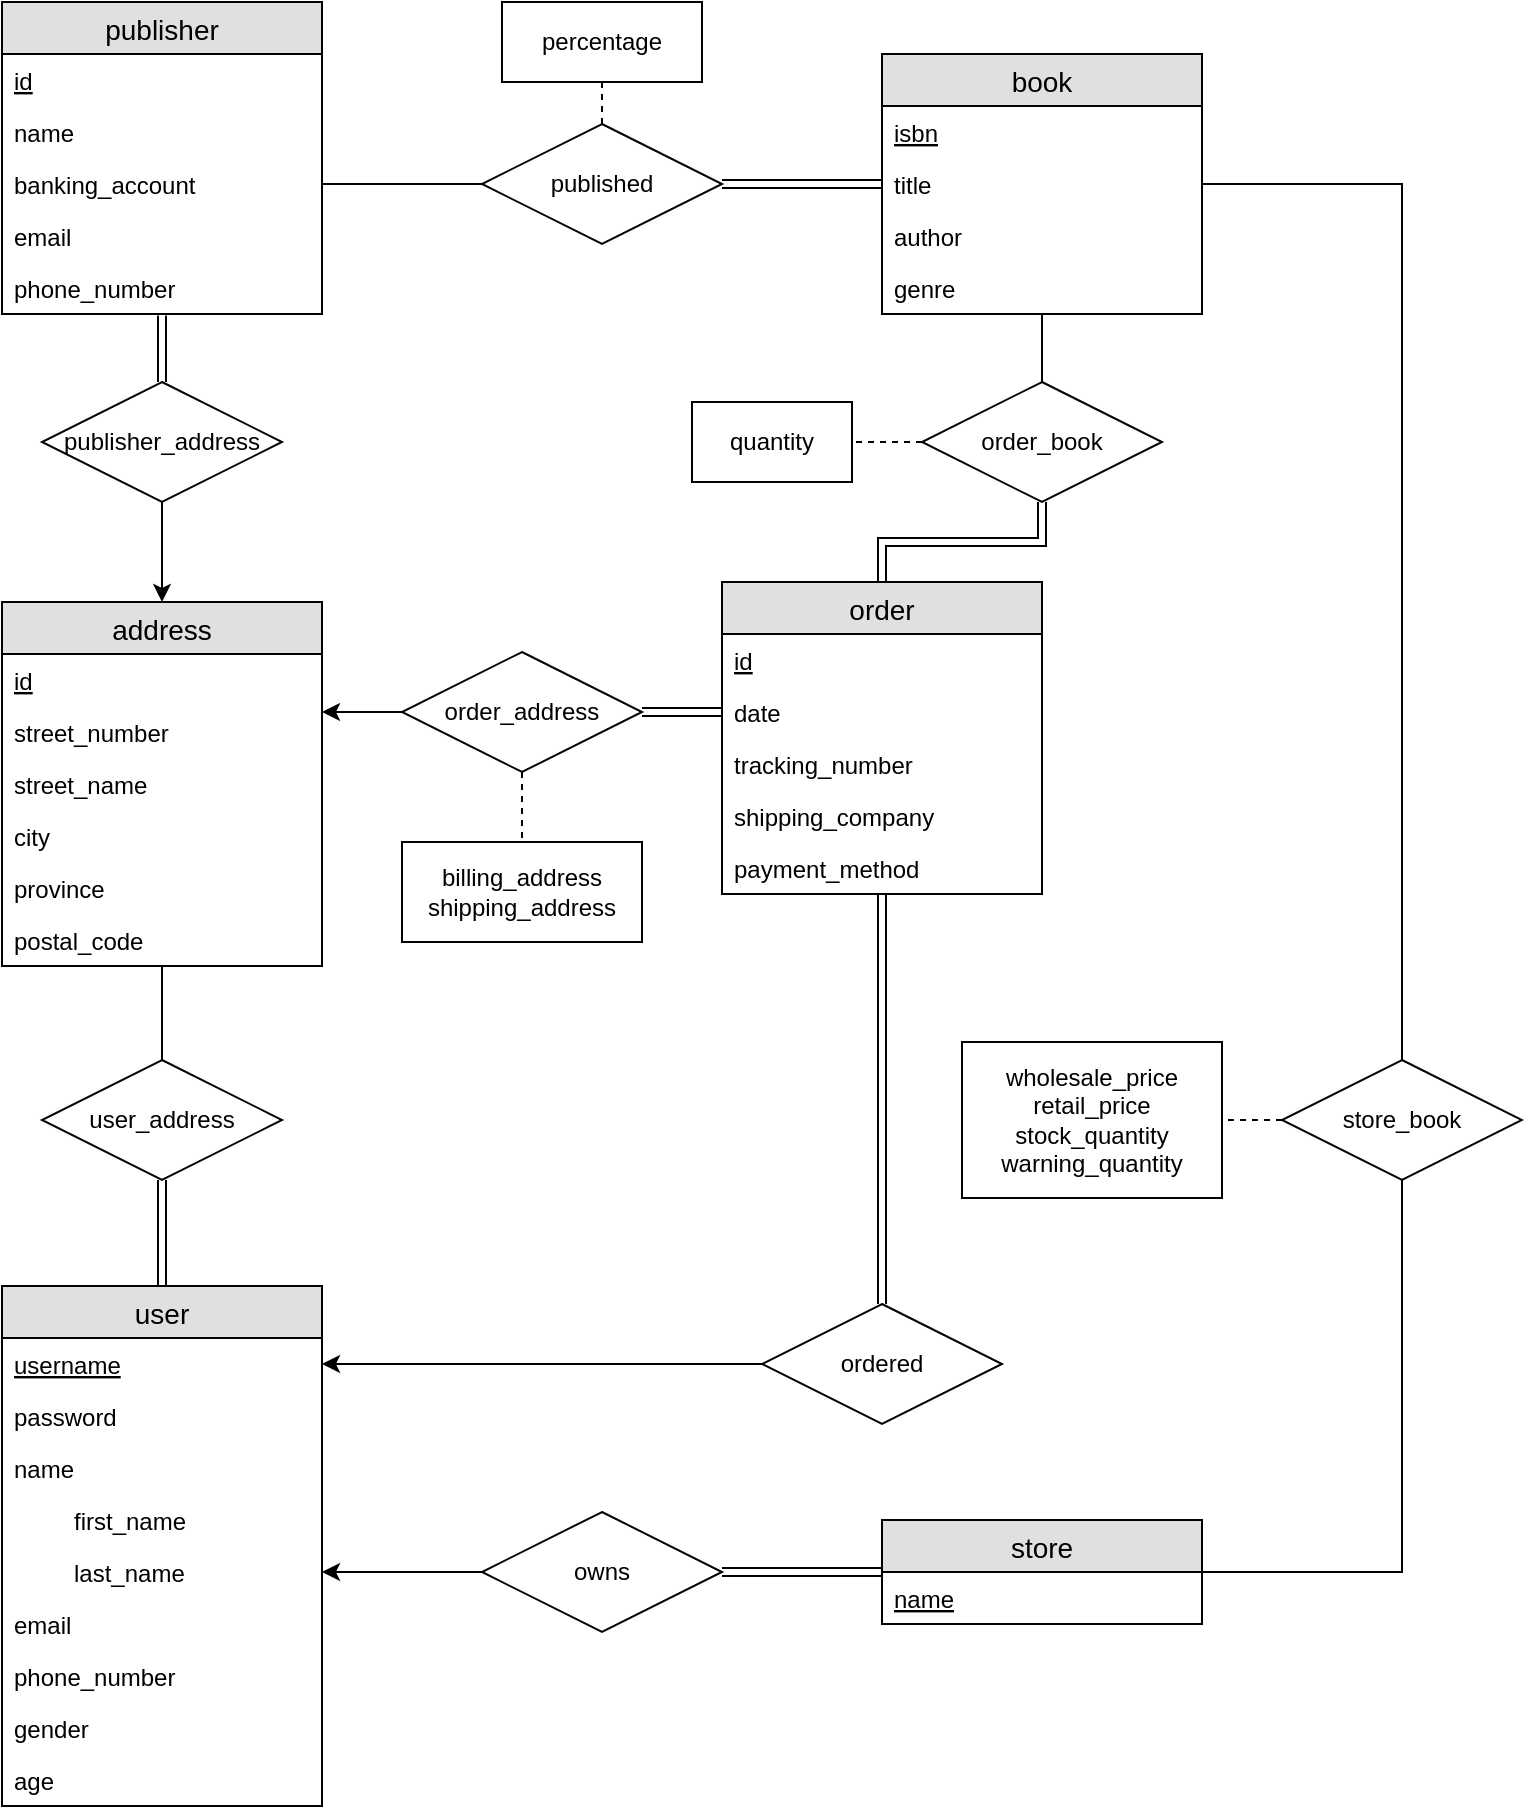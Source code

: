 <mxfile version="12.8.6" type="device"><diagram id="yfBQ-HOSyiXLejvY3fIL" name="Page-1"><mxGraphModel dx="1673" dy="931" grid="1" gridSize="10" guides="1" tooltips="1" connect="1" arrows="1" fold="1" page="1" pageScale="1" pageWidth="850" pageHeight="1100" math="0" shadow="0"><root><mxCell id="0"/><mxCell id="1" parent="0"/><mxCell id="_ZGO0kbLoGnRzJAZCeMT-1" value="publisher" style="swimlane;fontStyle=0;childLayout=stackLayout;horizontal=1;startSize=26;fillColor=#e0e0e0;horizontalStack=0;resizeParent=1;resizeParentMax=0;resizeLast=0;collapsible=1;marginBottom=0;swimlaneFillColor=#ffffff;align=center;fontSize=14;" vertex="1" parent="1"><mxGeometry x="40" y="40" width="160" height="156" as="geometry"/></mxCell><mxCell id="_ZGO0kbLoGnRzJAZCeMT-2" value="id" style="text;strokeColor=none;fillColor=none;spacingLeft=4;spacingRight=4;overflow=hidden;rotatable=0;points=[[0,0.5],[1,0.5]];portConstraint=eastwest;fontSize=12;fontStyle=4" vertex="1" parent="_ZGO0kbLoGnRzJAZCeMT-1"><mxGeometry y="26" width="160" height="26" as="geometry"/></mxCell><mxCell id="_ZGO0kbLoGnRzJAZCeMT-3" value="name" style="text;strokeColor=none;fillColor=none;spacingLeft=4;spacingRight=4;overflow=hidden;rotatable=0;points=[[0,0.5],[1,0.5]];portConstraint=eastwest;fontSize=12;" vertex="1" parent="_ZGO0kbLoGnRzJAZCeMT-1"><mxGeometry y="52" width="160" height="26" as="geometry"/></mxCell><mxCell id="_ZGO0kbLoGnRzJAZCeMT-7" value="banking_account" style="text;strokeColor=none;fillColor=none;spacingLeft=4;spacingRight=4;overflow=hidden;rotatable=0;points=[[0,0.5],[1,0.5]];portConstraint=eastwest;fontSize=12;" vertex="1" parent="_ZGO0kbLoGnRzJAZCeMT-1"><mxGeometry y="78" width="160" height="26" as="geometry"/></mxCell><mxCell id="_ZGO0kbLoGnRzJAZCeMT-9" value="email" style="text;strokeColor=none;fillColor=none;spacingLeft=4;spacingRight=4;overflow=hidden;rotatable=0;points=[[0,0.5],[1,0.5]];portConstraint=eastwest;fontSize=12;" vertex="1" parent="_ZGO0kbLoGnRzJAZCeMT-1"><mxGeometry y="104" width="160" height="26" as="geometry"/></mxCell><mxCell id="_ZGO0kbLoGnRzJAZCeMT-10" value="phone_number" style="text;strokeColor=none;fillColor=none;spacingLeft=4;spacingRight=4;overflow=hidden;rotatable=0;points=[[0,0.5],[1,0.5]];portConstraint=eastwest;fontSize=12;" vertex="1" parent="_ZGO0kbLoGnRzJAZCeMT-1"><mxGeometry y="130" width="160" height="26" as="geometry"/></mxCell><mxCell id="_ZGO0kbLoGnRzJAZCeMT-23" style="edgeStyle=orthogonalEdgeStyle;rounded=0;orthogonalLoop=1;jettySize=auto;html=1;exitX=0;exitY=0.5;exitDx=0;exitDy=0;endArrow=none;endFill=0;" edge="1" parent="1" source="_ZGO0kbLoGnRzJAZCeMT-18" target="_ZGO0kbLoGnRzJAZCeMT-7"><mxGeometry relative="1" as="geometry"><mxPoint x="240" y="150" as="targetPoint"/></mxGeometry></mxCell><mxCell id="_ZGO0kbLoGnRzJAZCeMT-24" style="edgeStyle=orthogonalEdgeStyle;rounded=0;orthogonalLoop=1;jettySize=auto;html=1;exitX=1;exitY=0.5;exitDx=0;exitDy=0;endArrow=none;endFill=0;shape=link;" edge="1" parent="1" source="_ZGO0kbLoGnRzJAZCeMT-18" target="_ZGO0kbLoGnRzJAZCeMT-14"><mxGeometry relative="1" as="geometry"/></mxCell><mxCell id="_ZGO0kbLoGnRzJAZCeMT-18" value="published" style="shape=rhombus;perimeter=rhombusPerimeter;whiteSpace=wrap;html=1;align=center;" vertex="1" parent="1"><mxGeometry x="280" y="101" width="120" height="60" as="geometry"/></mxCell><mxCell id="_ZGO0kbLoGnRzJAZCeMT-22" style="edgeStyle=orthogonalEdgeStyle;rounded=0;orthogonalLoop=1;jettySize=auto;html=1;exitX=0.5;exitY=1;exitDx=0;exitDy=0;entryX=0.5;entryY=0;entryDx=0;entryDy=0;endArrow=none;endFill=0;dashed=1;" edge="1" parent="1" source="_ZGO0kbLoGnRzJAZCeMT-20" target="_ZGO0kbLoGnRzJAZCeMT-18"><mxGeometry relative="1" as="geometry"/></mxCell><mxCell id="_ZGO0kbLoGnRzJAZCeMT-20" value="percentage" style="whiteSpace=wrap;html=1;align=center;" vertex="1" parent="1"><mxGeometry x="290" y="40" width="100" height="40" as="geometry"/></mxCell><mxCell id="_ZGO0kbLoGnRzJAZCeMT-11" value="book" style="swimlane;fontStyle=0;childLayout=stackLayout;horizontal=1;startSize=26;fillColor=#e0e0e0;horizontalStack=0;resizeParent=1;resizeParentMax=0;resizeLast=0;collapsible=1;marginBottom=0;swimlaneFillColor=#ffffff;align=center;fontSize=14;" vertex="1" parent="1"><mxGeometry x="480" y="66" width="160" height="130" as="geometry"/></mxCell><mxCell id="_ZGO0kbLoGnRzJAZCeMT-12" value="isbn" style="text;strokeColor=none;fillColor=none;spacingLeft=4;spacingRight=4;overflow=hidden;rotatable=0;points=[[0,0.5],[1,0.5]];portConstraint=eastwest;fontSize=12;fontStyle=4" vertex="1" parent="_ZGO0kbLoGnRzJAZCeMT-11"><mxGeometry y="26" width="160" height="26" as="geometry"/></mxCell><mxCell id="_ZGO0kbLoGnRzJAZCeMT-14" value="title" style="text;strokeColor=none;fillColor=none;spacingLeft=4;spacingRight=4;overflow=hidden;rotatable=0;points=[[0,0.5],[1,0.5]];portConstraint=eastwest;fontSize=12;" vertex="1" parent="_ZGO0kbLoGnRzJAZCeMT-11"><mxGeometry y="52" width="160" height="26" as="geometry"/></mxCell><mxCell id="_ZGO0kbLoGnRzJAZCeMT-15" value="author" style="text;strokeColor=none;fillColor=none;spacingLeft=4;spacingRight=4;overflow=hidden;rotatable=0;points=[[0,0.5],[1,0.5]];portConstraint=eastwest;fontSize=12;" vertex="1" parent="_ZGO0kbLoGnRzJAZCeMT-11"><mxGeometry y="78" width="160" height="26" as="geometry"/></mxCell><mxCell id="_ZGO0kbLoGnRzJAZCeMT-16" value="genre" style="text;strokeColor=none;fillColor=none;spacingLeft=4;spacingRight=4;overflow=hidden;rotatable=0;points=[[0,0.5],[1,0.5]];portConstraint=eastwest;fontSize=12;" vertex="1" parent="_ZGO0kbLoGnRzJAZCeMT-11"><mxGeometry y="104" width="160" height="26" as="geometry"/></mxCell><mxCell id="_ZGO0kbLoGnRzJAZCeMT-89" style="edgeStyle=orthogonalEdgeStyle;rounded=0;orthogonalLoop=1;jettySize=auto;html=1;entryX=0.5;entryY=1.027;entryDx=0;entryDy=0;entryPerimeter=0;endArrow=classic;endFill=1;shape=link;" edge="1" parent="1" source="_ZGO0kbLoGnRzJAZCeMT-88" target="_ZGO0kbLoGnRzJAZCeMT-10"><mxGeometry relative="1" as="geometry"/></mxCell><mxCell id="_ZGO0kbLoGnRzJAZCeMT-90" style="edgeStyle=orthogonalEdgeStyle;rounded=0;orthogonalLoop=1;jettySize=auto;html=1;entryX=0.5;entryY=0;entryDx=0;entryDy=0;endArrow=classic;endFill=1;" edge="1" parent="1" source="_ZGO0kbLoGnRzJAZCeMT-88" target="_ZGO0kbLoGnRzJAZCeMT-54"><mxGeometry relative="1" as="geometry"/></mxCell><mxCell id="_ZGO0kbLoGnRzJAZCeMT-88" value="publisher_address" style="shape=rhombus;perimeter=rhombusPerimeter;whiteSpace=wrap;html=1;align=center;" vertex="1" parent="1"><mxGeometry x="60" y="230" width="120" height="60" as="geometry"/></mxCell><mxCell id="_ZGO0kbLoGnRzJAZCeMT-99" style="edgeStyle=orthogonalEdgeStyle;rounded=0;orthogonalLoop=1;jettySize=auto;html=1;endArrow=classic;endFill=1;entryX=0.5;entryY=1.038;entryDx=0;entryDy=0;entryPerimeter=0;" edge="1" parent="1" source="_ZGO0kbLoGnRzJAZCeMT-98" target="_ZGO0kbLoGnRzJAZCeMT-75"><mxGeometry relative="1" as="geometry"><mxPoint x="120" y="565" as="targetPoint"/></mxGeometry></mxCell><mxCell id="_ZGO0kbLoGnRzJAZCeMT-100" style="edgeStyle=orthogonalEdgeStyle;rounded=0;orthogonalLoop=1;jettySize=auto;html=1;exitX=0.5;exitY=1;exitDx=0;exitDy=0;entryX=0.5;entryY=0;entryDx=0;entryDy=0;endArrow=classic;endFill=1;shape=link;" edge="1" parent="1" source="_ZGO0kbLoGnRzJAZCeMT-98" target="_ZGO0kbLoGnRzJAZCeMT-79"><mxGeometry relative="1" as="geometry"/></mxCell><mxCell id="_ZGO0kbLoGnRzJAZCeMT-98" value="user_address" style="shape=rhombus;perimeter=rhombusPerimeter;whiteSpace=wrap;html=1;align=center;" vertex="1" parent="1"><mxGeometry x="60" y="569" width="120" height="60" as="geometry"/></mxCell><mxCell id="_ZGO0kbLoGnRzJAZCeMT-102" style="edgeStyle=orthogonalEdgeStyle;rounded=0;orthogonalLoop=1;jettySize=auto;html=1;exitX=0;exitY=0.5;exitDx=0;exitDy=0;entryX=1;entryY=0.5;entryDx=0;entryDy=0;endArrow=classic;endFill=1;" edge="1" parent="1" source="_ZGO0kbLoGnRzJAZCeMT-101"><mxGeometry relative="1" as="geometry"><mxPoint x="200" y="395" as="targetPoint"/></mxGeometry></mxCell><mxCell id="_ZGO0kbLoGnRzJAZCeMT-104" style="edgeStyle=orthogonalEdgeStyle;rounded=0;orthogonalLoop=1;jettySize=auto;html=1;exitX=1;exitY=0.5;exitDx=0;exitDy=0;entryX=0;entryY=0.5;entryDx=0;entryDy=0;endArrow=classic;endFill=1;shape=link;" edge="1" parent="1" source="_ZGO0kbLoGnRzJAZCeMT-101" target="_ZGO0kbLoGnRzJAZCeMT-27"><mxGeometry relative="1" as="geometry"/></mxCell><mxCell id="_ZGO0kbLoGnRzJAZCeMT-107" style="edgeStyle=orthogonalEdgeStyle;rounded=0;orthogonalLoop=1;jettySize=auto;html=1;exitX=0.5;exitY=1;exitDx=0;exitDy=0;entryX=0.5;entryY=0;entryDx=0;entryDy=0;endArrow=none;endFill=0;dashed=1;" edge="1" parent="1" source="_ZGO0kbLoGnRzJAZCeMT-101" target="_ZGO0kbLoGnRzJAZCeMT-106"><mxGeometry relative="1" as="geometry"/></mxCell><mxCell id="_ZGO0kbLoGnRzJAZCeMT-101" value="order_address" style="shape=rhombus;perimeter=rhombusPerimeter;whiteSpace=wrap;html=1;align=center;" vertex="1" parent="1"><mxGeometry x="240" y="365" width="120" height="60" as="geometry"/></mxCell><mxCell id="_ZGO0kbLoGnRzJAZCeMT-106" value="&lt;div&gt;billing_address&lt;/div&gt;&lt;div&gt;shipping_address&lt;br&gt;&lt;/div&gt;" style="whiteSpace=wrap;html=1;align=center;" vertex="1" parent="1"><mxGeometry x="240" y="460" width="120" height="50" as="geometry"/></mxCell><mxCell id="_ZGO0kbLoGnRzJAZCeMT-25" value="order" style="swimlane;fontStyle=0;childLayout=stackLayout;horizontal=1;startSize=26;fillColor=#e0e0e0;horizontalStack=0;resizeParent=1;resizeParentMax=0;resizeLast=0;collapsible=1;marginBottom=0;swimlaneFillColor=#ffffff;align=center;fontSize=14;" vertex="1" parent="1"><mxGeometry x="400" y="330" width="160" height="156" as="geometry"/></mxCell><mxCell id="_ZGO0kbLoGnRzJAZCeMT-26" value="id" style="text;strokeColor=none;fillColor=none;spacingLeft=4;spacingRight=4;overflow=hidden;rotatable=0;points=[[0,0.5],[1,0.5]];portConstraint=eastwest;fontSize=12;fontStyle=4" vertex="1" parent="_ZGO0kbLoGnRzJAZCeMT-25"><mxGeometry y="26" width="160" height="26" as="geometry"/></mxCell><mxCell id="_ZGO0kbLoGnRzJAZCeMT-27" value="date" style="text;strokeColor=none;fillColor=none;spacingLeft=4;spacingRight=4;overflow=hidden;rotatable=0;points=[[0,0.5],[1,0.5]];portConstraint=eastwest;fontSize=12;" vertex="1" parent="_ZGO0kbLoGnRzJAZCeMT-25"><mxGeometry y="52" width="160" height="26" as="geometry"/></mxCell><mxCell id="_ZGO0kbLoGnRzJAZCeMT-28" value="tracking_number" style="text;strokeColor=none;fillColor=none;spacingLeft=4;spacingRight=4;overflow=hidden;rotatable=0;points=[[0,0.5],[1,0.5]];portConstraint=eastwest;fontSize=12;" vertex="1" parent="_ZGO0kbLoGnRzJAZCeMT-25"><mxGeometry y="78" width="160" height="26" as="geometry"/></mxCell><mxCell id="_ZGO0kbLoGnRzJAZCeMT-29" value="shipping_company" style="text;strokeColor=none;fillColor=none;spacingLeft=4;spacingRight=4;overflow=hidden;rotatable=0;points=[[0,0.5],[1,0.5]];portConstraint=eastwest;fontSize=12;" vertex="1" parent="_ZGO0kbLoGnRzJAZCeMT-25"><mxGeometry y="104" width="160" height="26" as="geometry"/></mxCell><mxCell id="_ZGO0kbLoGnRzJAZCeMT-78" value="payment_method" style="text;strokeColor=none;fillColor=none;spacingLeft=4;spacingRight=4;overflow=hidden;rotatable=0;points=[[0,0.5],[1,0.5]];portConstraint=eastwest;fontSize=12;" vertex="1" parent="_ZGO0kbLoGnRzJAZCeMT-25"><mxGeometry y="130" width="160" height="26" as="geometry"/></mxCell><mxCell id="_ZGO0kbLoGnRzJAZCeMT-79" value="user" style="swimlane;fontStyle=0;childLayout=stackLayout;horizontal=1;startSize=26;fillColor=#e0e0e0;horizontalStack=0;resizeParent=1;resizeParentMax=0;resizeLast=0;collapsible=1;marginBottom=0;swimlaneFillColor=#ffffff;align=center;fontSize=14;" vertex="1" parent="1"><mxGeometry x="40" y="682" width="160" height="260" as="geometry"/></mxCell><mxCell id="_ZGO0kbLoGnRzJAZCeMT-80" value="username" style="text;strokeColor=none;fillColor=none;spacingLeft=4;spacingRight=4;overflow=hidden;rotatable=0;points=[[0,0.5],[1,0.5]];portConstraint=eastwest;fontSize=12;fontStyle=4" vertex="1" parent="_ZGO0kbLoGnRzJAZCeMT-79"><mxGeometry y="26" width="160" height="26" as="geometry"/></mxCell><mxCell id="_ZGO0kbLoGnRzJAZCeMT-81" value="password" style="text;strokeColor=none;fillColor=none;spacingLeft=4;spacingRight=4;overflow=hidden;rotatable=0;points=[[0,0.5],[1,0.5]];portConstraint=eastwest;fontSize=12;" vertex="1" parent="_ZGO0kbLoGnRzJAZCeMT-79"><mxGeometry y="52" width="160" height="26" as="geometry"/></mxCell><mxCell id="_ZGO0kbLoGnRzJAZCeMT-133" value="name" style="text;strokeColor=none;fillColor=none;spacingLeft=4;spacingRight=4;overflow=hidden;rotatable=0;points=[[0,0.5],[1,0.5]];portConstraint=eastwest;fontSize=12;fontStyle=0" vertex="1" parent="_ZGO0kbLoGnRzJAZCeMT-79"><mxGeometry y="78" width="160" height="26" as="geometry"/></mxCell><mxCell id="_ZGO0kbLoGnRzJAZCeMT-134" value="first_name" style="shape=partialRectangle;top=0;left=0;right=0;bottom=0;align=left;verticalAlign=top;fillColor=none;spacingLeft=34;spacingRight=4;overflow=hidden;rotatable=0;points=[[0,0.5],[1,0.5]];portConstraint=eastwest;dropTarget=0;fontSize=12;" vertex="1" parent="_ZGO0kbLoGnRzJAZCeMT-79"><mxGeometry y="104" width="160" height="26" as="geometry"/></mxCell><mxCell id="_ZGO0kbLoGnRzJAZCeMT-135" value="" style="shape=partialRectangle;top=0;left=0;bottom=0;right=0;fillColor=none;align=left;verticalAlign=top;spacingLeft=4;spacingRight=4;overflow=hidden;rotatable=0;points=[];portConstraint=eastwest;part=1;fontSize=12;" vertex="1" connectable="0" parent="_ZGO0kbLoGnRzJAZCeMT-134"><mxGeometry width="30" height="26" as="geometry"/></mxCell><mxCell id="_ZGO0kbLoGnRzJAZCeMT-136" value="last_name" style="shape=partialRectangle;top=0;left=0;right=0;bottom=0;align=left;verticalAlign=top;fillColor=none;spacingLeft=34;spacingRight=4;overflow=hidden;rotatable=0;points=[[0,0.5],[1,0.5]];portConstraint=eastwest;dropTarget=0;fontSize=12;" vertex="1" parent="_ZGO0kbLoGnRzJAZCeMT-79"><mxGeometry y="130" width="160" height="26" as="geometry"/></mxCell><mxCell id="_ZGO0kbLoGnRzJAZCeMT-137" value="" style="shape=partialRectangle;top=0;left=0;bottom=0;right=0;fillColor=none;align=left;verticalAlign=top;spacingLeft=4;spacingRight=4;overflow=hidden;rotatable=0;points=[];portConstraint=eastwest;part=1;fontSize=12;" vertex="1" connectable="0" parent="_ZGO0kbLoGnRzJAZCeMT-136"><mxGeometry width="30" height="26" as="geometry"/></mxCell><mxCell id="_ZGO0kbLoGnRzJAZCeMT-94" value="email" style="text;strokeColor=none;fillColor=none;spacingLeft=4;spacingRight=4;overflow=hidden;rotatable=0;points=[[0,0.5],[1,0.5]];portConstraint=eastwest;fontSize=12;" vertex="1" parent="_ZGO0kbLoGnRzJAZCeMT-79"><mxGeometry y="156" width="160" height="26" as="geometry"/></mxCell><mxCell id="_ZGO0kbLoGnRzJAZCeMT-95" value="phone_number" style="text;strokeColor=none;fillColor=none;spacingLeft=4;spacingRight=4;overflow=hidden;rotatable=0;points=[[0,0.5],[1,0.5]];portConstraint=eastwest;fontSize=12;" vertex="1" parent="_ZGO0kbLoGnRzJAZCeMT-79"><mxGeometry y="182" width="160" height="26" as="geometry"/></mxCell><mxCell id="_ZGO0kbLoGnRzJAZCeMT-96" value="gender" style="text;strokeColor=none;fillColor=none;spacingLeft=4;spacingRight=4;overflow=hidden;rotatable=0;points=[[0,0.5],[1,0.5]];portConstraint=eastwest;fontSize=12;" vertex="1" parent="_ZGO0kbLoGnRzJAZCeMT-79"><mxGeometry y="208" width="160" height="26" as="geometry"/></mxCell><mxCell id="_ZGO0kbLoGnRzJAZCeMT-97" value="age" style="text;strokeColor=none;fillColor=none;spacingLeft=4;spacingRight=4;overflow=hidden;rotatable=0;points=[[0,0.5],[1,0.5]];portConstraint=eastwest;fontSize=12;" vertex="1" parent="_ZGO0kbLoGnRzJAZCeMT-79"><mxGeometry y="234" width="160" height="26" as="geometry"/></mxCell><mxCell id="_ZGO0kbLoGnRzJAZCeMT-113" style="edgeStyle=orthogonalEdgeStyle;rounded=0;orthogonalLoop=1;jettySize=auto;html=1;exitX=0;exitY=0.5;exitDx=0;exitDy=0;entryX=1;entryY=0.5;entryDx=0;entryDy=0;endArrow=classic;endFill=1;" edge="1" parent="1" source="_ZGO0kbLoGnRzJAZCeMT-112" target="_ZGO0kbLoGnRzJAZCeMT-80"><mxGeometry relative="1" as="geometry"/></mxCell><mxCell id="_ZGO0kbLoGnRzJAZCeMT-114" style="edgeStyle=orthogonalEdgeStyle;rounded=0;orthogonalLoop=1;jettySize=auto;html=1;exitX=0.5;exitY=0;exitDx=0;exitDy=0;endArrow=classic;endFill=1;shape=link;" edge="1" parent="1" source="_ZGO0kbLoGnRzJAZCeMT-112" target="_ZGO0kbLoGnRzJAZCeMT-25"><mxGeometry relative="1" as="geometry"><mxPoint x="480" y="500" as="targetPoint"/></mxGeometry></mxCell><mxCell id="_ZGO0kbLoGnRzJAZCeMT-112" value="ordered" style="shape=rhombus;perimeter=rhombusPerimeter;whiteSpace=wrap;html=1;align=center;" vertex="1" parent="1"><mxGeometry x="420" y="691" width="120" height="60" as="geometry"/></mxCell><mxCell id="_ZGO0kbLoGnRzJAZCeMT-116" style="edgeStyle=orthogonalEdgeStyle;rounded=0;orthogonalLoop=1;jettySize=auto;html=1;exitX=0.5;exitY=0;exitDx=0;exitDy=0;endArrow=none;endFill=0;" edge="1" parent="1" source="_ZGO0kbLoGnRzJAZCeMT-115" target="_ZGO0kbLoGnRzJAZCeMT-11"><mxGeometry relative="1" as="geometry"/></mxCell><mxCell id="_ZGO0kbLoGnRzJAZCeMT-117" style="edgeStyle=orthogonalEdgeStyle;rounded=0;orthogonalLoop=1;jettySize=auto;html=1;entryX=0.5;entryY=0;entryDx=0;entryDy=0;endArrow=none;endFill=0;shape=link;" edge="1" parent="1" source="_ZGO0kbLoGnRzJAZCeMT-115" target="_ZGO0kbLoGnRzJAZCeMT-25"><mxGeometry relative="1" as="geometry"/></mxCell><mxCell id="_ZGO0kbLoGnRzJAZCeMT-120" style="edgeStyle=orthogonalEdgeStyle;rounded=0;orthogonalLoop=1;jettySize=auto;html=1;exitX=0;exitY=0.5;exitDx=0;exitDy=0;entryX=1;entryY=0.5;entryDx=0;entryDy=0;endArrow=none;endFill=0;dashed=1;" edge="1" parent="1" source="_ZGO0kbLoGnRzJAZCeMT-115" target="_ZGO0kbLoGnRzJAZCeMT-119"><mxGeometry relative="1" as="geometry"/></mxCell><mxCell id="_ZGO0kbLoGnRzJAZCeMT-115" value="order_book" style="shape=rhombus;perimeter=rhombusPerimeter;whiteSpace=wrap;html=1;align=center;" vertex="1" parent="1"><mxGeometry x="500" y="230" width="120" height="60" as="geometry"/></mxCell><mxCell id="_ZGO0kbLoGnRzJAZCeMT-119" value="quantity" style="whiteSpace=wrap;html=1;align=center;" vertex="1" parent="1"><mxGeometry x="385" y="240" width="80" height="40" as="geometry"/></mxCell><mxCell id="_ZGO0kbLoGnRzJAZCeMT-123" style="edgeStyle=orthogonalEdgeStyle;rounded=0;orthogonalLoop=1;jettySize=auto;html=1;endArrow=none;endFill=0;exitX=1;exitY=0.5;exitDx=0;exitDy=0;shape=link;" edge="1" parent="1" source="_ZGO0kbLoGnRzJAZCeMT-122" target="_ZGO0kbLoGnRzJAZCeMT-108"><mxGeometry relative="1" as="geometry"><mxPoint x="430" y="863" as="sourcePoint"/></mxGeometry></mxCell><mxCell id="_ZGO0kbLoGnRzJAZCeMT-124" style="edgeStyle=orthogonalEdgeStyle;rounded=0;orthogonalLoop=1;jettySize=auto;html=1;exitX=0;exitY=0.5;exitDx=0;exitDy=0;endArrow=classic;endFill=1;entryX=1;entryY=0.5;entryDx=0;entryDy=0;" edge="1" parent="1" source="_ZGO0kbLoGnRzJAZCeMT-122" target="_ZGO0kbLoGnRzJAZCeMT-136"><mxGeometry relative="1" as="geometry"/></mxCell><mxCell id="_ZGO0kbLoGnRzJAZCeMT-122" value="owns" style="shape=rhombus;perimeter=rhombusPerimeter;whiteSpace=wrap;html=1;align=center;" vertex="1" parent="1"><mxGeometry x="280" y="795" width="120" height="60" as="geometry"/></mxCell><mxCell id="_ZGO0kbLoGnRzJAZCeMT-126" style="edgeStyle=orthogonalEdgeStyle;rounded=0;orthogonalLoop=1;jettySize=auto;html=1;exitX=0.5;exitY=0;exitDx=0;exitDy=0;entryX=1;entryY=0.5;entryDx=0;entryDy=0;endArrow=none;endFill=0;" edge="1" parent="1" source="_ZGO0kbLoGnRzJAZCeMT-125" target="_ZGO0kbLoGnRzJAZCeMT-14"><mxGeometry relative="1" as="geometry"/></mxCell><mxCell id="_ZGO0kbLoGnRzJAZCeMT-127" style="edgeStyle=orthogonalEdgeStyle;rounded=0;orthogonalLoop=1;jettySize=auto;html=1;exitX=0.5;exitY=1;exitDx=0;exitDy=0;entryX=1;entryY=0.5;entryDx=0;entryDy=0;endArrow=none;endFill=0;" edge="1" parent="1" source="_ZGO0kbLoGnRzJAZCeMT-125" target="_ZGO0kbLoGnRzJAZCeMT-108"><mxGeometry relative="1" as="geometry"/></mxCell><mxCell id="_ZGO0kbLoGnRzJAZCeMT-132" style="edgeStyle=orthogonalEdgeStyle;rounded=0;orthogonalLoop=1;jettySize=auto;html=1;exitX=0;exitY=0.5;exitDx=0;exitDy=0;entryX=1;entryY=0.5;entryDx=0;entryDy=0;dashed=1;endArrow=none;endFill=0;" edge="1" parent="1" source="_ZGO0kbLoGnRzJAZCeMT-125" target="_ZGO0kbLoGnRzJAZCeMT-128"><mxGeometry relative="1" as="geometry"/></mxCell><mxCell id="_ZGO0kbLoGnRzJAZCeMT-125" value="store_book" style="shape=rhombus;perimeter=rhombusPerimeter;whiteSpace=wrap;html=1;align=center;" vertex="1" parent="1"><mxGeometry x="680" y="569" width="120" height="60" as="geometry"/></mxCell><mxCell id="_ZGO0kbLoGnRzJAZCeMT-128" value="&lt;div&gt;wholesale_price&lt;/div&gt;&lt;div&gt;retail_price&lt;/div&gt;&lt;div&gt;stock_quantity&lt;/div&gt;&lt;div&gt;warning_quantity&lt;br&gt;&lt;/div&gt;" style="whiteSpace=wrap;html=1;align=center;" vertex="1" parent="1"><mxGeometry x="520" y="560" width="130" height="78" as="geometry"/></mxCell><mxCell id="_ZGO0kbLoGnRzJAZCeMT-108" value="store" style="swimlane;fontStyle=0;childLayout=stackLayout;horizontal=1;startSize=26;fillColor=#e0e0e0;horizontalStack=0;resizeParent=1;resizeParentMax=0;resizeLast=0;collapsible=1;marginBottom=0;swimlaneFillColor=#ffffff;align=center;fontSize=14;" vertex="1" parent="1"><mxGeometry x="480" y="799" width="160" height="52" as="geometry"/></mxCell><mxCell id="_ZGO0kbLoGnRzJAZCeMT-109" value="name" style="text;strokeColor=none;fillColor=none;spacingLeft=4;spacingRight=4;overflow=hidden;rotatable=0;points=[[0,0.5],[1,0.5]];portConstraint=eastwest;fontSize=12;fontStyle=4" vertex="1" parent="_ZGO0kbLoGnRzJAZCeMT-108"><mxGeometry y="26" width="160" height="26" as="geometry"/></mxCell><mxCell id="_ZGO0kbLoGnRzJAZCeMT-54" value="address" style="swimlane;fontStyle=0;childLayout=stackLayout;horizontal=1;startSize=26;fillColor=#e0e0e0;horizontalStack=0;resizeParent=1;resizeParentMax=0;resizeLast=0;collapsible=1;marginBottom=0;swimlaneFillColor=#ffffff;align=center;fontSize=14;" vertex="1" parent="1"><mxGeometry x="40" y="340" width="160" height="182" as="geometry"/></mxCell><mxCell id="_ZGO0kbLoGnRzJAZCeMT-55" value="id" style="text;strokeColor=none;fillColor=none;spacingLeft=4;spacingRight=4;overflow=hidden;rotatable=0;points=[[0,0.5],[1,0.5]];portConstraint=eastwest;fontSize=12;fontStyle=4" vertex="1" parent="_ZGO0kbLoGnRzJAZCeMT-54"><mxGeometry y="26" width="160" height="26" as="geometry"/></mxCell><mxCell id="_ZGO0kbLoGnRzJAZCeMT-71" value="street_number" style="text;strokeColor=none;fillColor=none;spacingLeft=4;spacingRight=4;overflow=hidden;rotatable=0;points=[[0,0.5],[1,0.5]];portConstraint=eastwest;fontSize=12;fontStyle=0" vertex="1" parent="_ZGO0kbLoGnRzJAZCeMT-54"><mxGeometry y="52" width="160" height="26" as="geometry"/></mxCell><mxCell id="_ZGO0kbLoGnRzJAZCeMT-73" value="street_name" style="text;strokeColor=none;fillColor=none;spacingLeft=4;spacingRight=4;overflow=hidden;rotatable=0;points=[[0,0.5],[1,0.5]];portConstraint=eastwest;fontSize=12;fontStyle=0" vertex="1" parent="_ZGO0kbLoGnRzJAZCeMT-54"><mxGeometry y="78" width="160" height="26" as="geometry"/></mxCell><mxCell id="_ZGO0kbLoGnRzJAZCeMT-138" value="city" style="text;strokeColor=none;fillColor=none;spacingLeft=4;spacingRight=4;overflow=hidden;rotatable=0;points=[[0,0.5],[1,0.5]];portConstraint=eastwest;fontSize=12;fontStyle=0" vertex="1" parent="_ZGO0kbLoGnRzJAZCeMT-54"><mxGeometry y="104" width="160" height="26" as="geometry"/></mxCell><mxCell id="_ZGO0kbLoGnRzJAZCeMT-75" value="province" style="text;strokeColor=none;fillColor=none;spacingLeft=4;spacingRight=4;overflow=hidden;rotatable=0;points=[[0,0.5],[1,0.5]];portConstraint=eastwest;fontSize=12;fontStyle=0" vertex="1" parent="_ZGO0kbLoGnRzJAZCeMT-54"><mxGeometry y="130" width="160" height="26" as="geometry"/></mxCell><mxCell id="_ZGO0kbLoGnRzJAZCeMT-74" value="postal_code" style="text;strokeColor=none;fillColor=none;spacingLeft=4;spacingRight=4;overflow=hidden;rotatable=0;points=[[0,0.5],[1,0.5]];portConstraint=eastwest;fontSize=12;fontStyle=0" vertex="1" parent="_ZGO0kbLoGnRzJAZCeMT-54"><mxGeometry y="156" width="160" height="26" as="geometry"/></mxCell></root></mxGraphModel></diagram></mxfile>